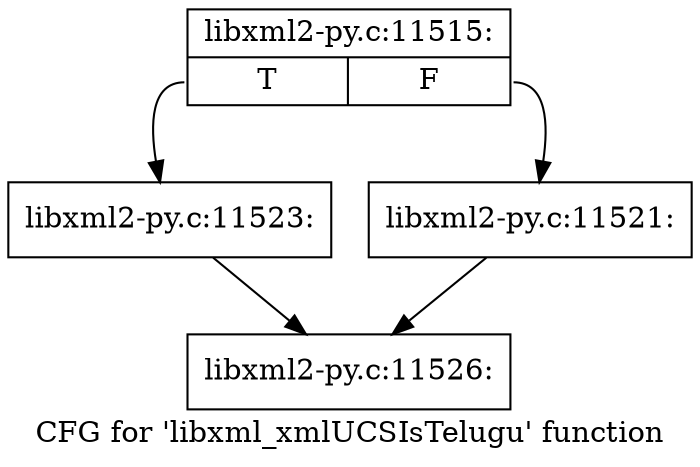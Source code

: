 digraph "CFG for 'libxml_xmlUCSIsTelugu' function" {
	label="CFG for 'libxml_xmlUCSIsTelugu' function";

	Node0x4657fd0 [shape=record,label="{libxml2-py.c:11515:|{<s0>T|<s1>F}}"];
	Node0x4657fd0:s0 -> Node0x465ae80;
	Node0x4657fd0:s1 -> Node0x465ae30;
	Node0x465ae30 [shape=record,label="{libxml2-py.c:11521:}"];
	Node0x465ae30 -> Node0x4659a90;
	Node0x465ae80 [shape=record,label="{libxml2-py.c:11523:}"];
	Node0x465ae80 -> Node0x4659a90;
	Node0x4659a90 [shape=record,label="{libxml2-py.c:11526:}"];
}
